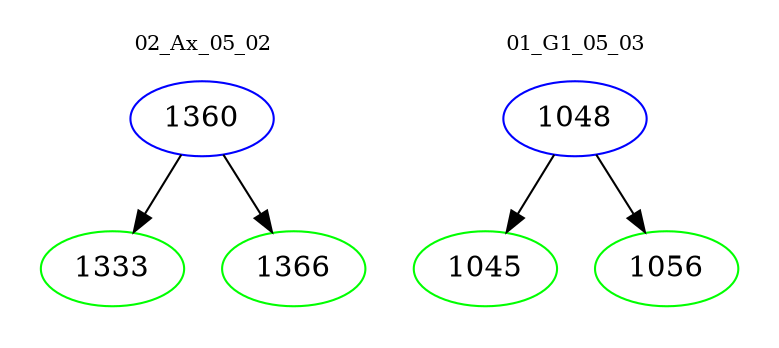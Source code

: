 digraph{
subgraph cluster_0 {
color = white
label = "02_Ax_05_02";
fontsize=10;
T0_1360 [label="1360", color="blue"]
T0_1360 -> T0_1333 [color="black"]
T0_1333 [label="1333", color="green"]
T0_1360 -> T0_1366 [color="black"]
T0_1366 [label="1366", color="green"]
}
subgraph cluster_1 {
color = white
label = "01_G1_05_03";
fontsize=10;
T1_1048 [label="1048", color="blue"]
T1_1048 -> T1_1045 [color="black"]
T1_1045 [label="1045", color="green"]
T1_1048 -> T1_1056 [color="black"]
T1_1056 [label="1056", color="green"]
}
}
